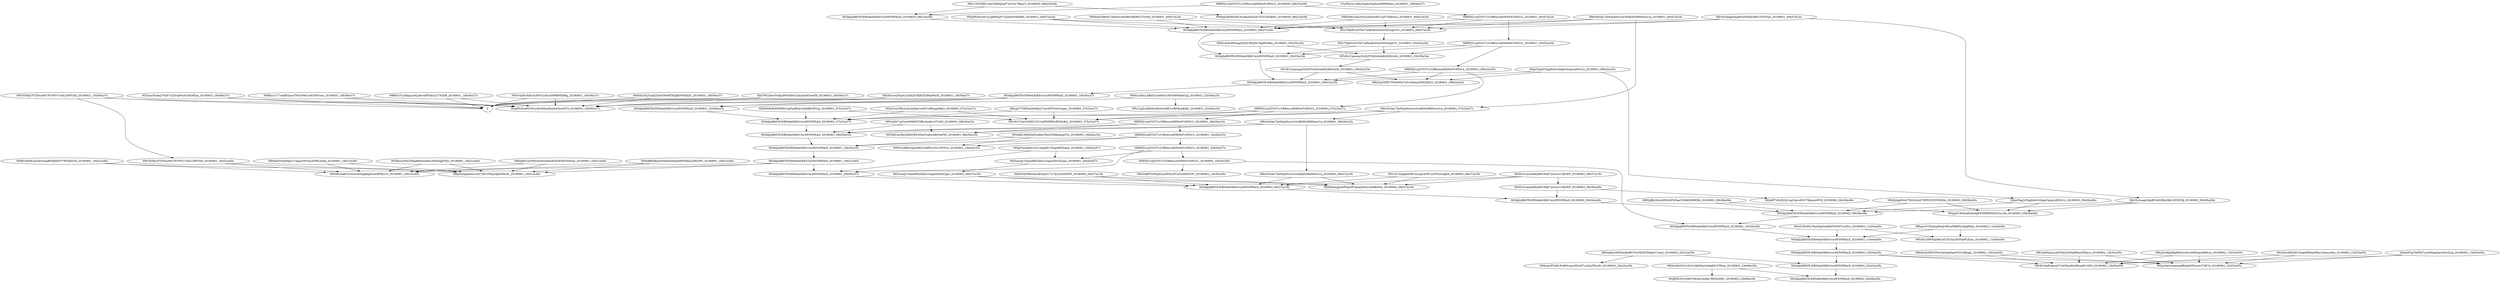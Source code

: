 digraph{rankdir=TB;MVhvQnf5v8iEoTyR5VxLNsyGt99RWEkRqj_20180831_18h56m37s -> 3F2yfPavcy1nHsGniphs2tpXswbR8Wb6ye_20180831_18h56m37s;
MGbkJuJ9fdTXvEBNek4SK8rCwydW5NPKmX_20180902_11h04m00s -> MGbkJuJ9fdTXvEBNek4SK8rCwydW5NPKmX_20180902_15h55m05s;
MMfn4G599ow7adXGnvAPzRNu8K9K1GTyMd_20180831_00h47m24s -> MGbkJuJ9fdTXvEBNek4SK8rCwydW5NPKmX_20180831_00h47m24s;
MGbkJuJ9fdTXvEBNek4SK8rCwydW5NPKmX_20180902_20h22m39s -> MGbkJuJ9fdTXvEBNek4SK8rCwydW5NPKmX_20180902_23h08m28s;
MREPJ21ejZVS57LvCB8wyuADXMwFvDFhUL_20180831_00h47m24s -> MSx7MpWLtbTDd73xRaAEx4TawtDGwgdsVC_20180831_00h47m24s;
MKFbMvcZnLYSm2c8aDuRcCcrj57DdFaicu_20180831_00h47m24s -> MSx7MpWLtbTDd73xRaAEx4TawtDGwgdsVC_20180831_00h47m24s;
MK2xQdV5GvG3wG16Jx9haz2a9qK915T8nm_20180902_23h08m28s -> MGJJfNLYZvMADV383mrQoAbi7fHt5oSXfV_20180902_23h08m28s;
MBopwQ782dmp9SaJvHPyaN9kFb2sKgf9Am_20180902_11h04m00s -> MFckG1iHPNAp9bUdC3Ta3yLHvPddPL82sn_20180902_11h04m00s;
MGbkJuJ9fdTXvEBNek4SK8rCwydW5NPKmX_20180831_22h56m25s -> MGbkJuJ9fdTXvEBNek4SK8rCwydW5NPKmX_20180901_07h22m37s;
MAjnYbgrJvPggDsfw32hgbCkrgwxdFb31n_20180831_09h42m33s -> MAjnYbgrJvPggDsfw32hgbCkrgwxdFb31n_20180902_09h58m06s;
MTuEwUpaomp25s5yFYy82whih8LX8GGaVo_20180831_09h42m33s -> MRA3ayMXK7TNtAWQs7nYwi94myFdKZZKG2_20180831_09h42m33s;
MWwJjW7zeCtznN996ZFZfBn3nsRysVC24H_20180901_08h30m32s -> MNTbJUnyHhGH6SGEPnNAiTwqwyhBrNeP9S_20180901_08h30m32s;
MNBvYehMLtmxXGtmgR628JMZG7WX4JX5vX_20180901_16h51m40s -> MDt8SZnk8TzoSxsGmH2gkkg4LtdZ9PRyUw_20180901_16h51m40s;
MGkWeRzRdWH9XrCspPm8FdyG4kHBbYKVzg_20180901_07h22m37s -> MEu9vU2cb3NZKSU2CUpfWHfHXyR5VjLBcL_20180901_07h22m37s;
MGQQsQDE4DUr6ApRXPkqNKkc1Qzesox6ia_20180902_15h55m05s -> MQynSkytrniaecaqfBnkdaTFowrx374E7p_20180902_15h55m05s;
MREPJ21ejZVS57LvCB8wyuADXMwFvDFhUL_20180901_16h45m33s -> MGbkJuJ9fdTXvEBNek4SK8rCwydW5NPKmX_20180901_16h45m33s;
MH4Xn25yJ3cqX2SkrhT8wBTHcJBDV6XQQU_20180831_18h56m37s -> MLgfNz4zo95C9Un4DsRZgyKjQduFdwoDT3_20180831_18h56m37s;
MQYmmJy7bneaHR2DaELCtagstQ5iToCppr_20180902_06h37m19s -> MEEk6axqJnhbF6qsXFVghqZDibL5mRBeWm_20180902_06h37m19s;
MEdJsApdHA1f7KGtrLnQ7Wf5YiXVNVMGHe_20180902_09h58m06s -> MGbkJuJ9fdTXvEBNek4SK8rCwydW5NPKmX_20180902_09h58m06s;
M8wNsQaL7kr63pANsrwwYmBQNx8HHweoUq_20180901_07h22m37s -> M8wNsQaL7kr63pANsrwwYmBQNx8HHweoUq_20180901_08h30m32s;
MGkWeRzRdWH9XrCspPm8FdyG4kHBbYKVzg_20180901_07h22m37s -> MGbkJuJ9fdTXvEBNek4SK8rCwydW5NPKmX_20180901_07h22m37s;
MGbkJuJ9fdTXvEBNek4SK8rCwydW5NPKmX_20180901_16h51m40s -> MGbkJuJ9fdTXvEBNek4SK8rCwydW5NPKmX_20180901_20h45m57s;
MSx7MpWLtbTDd73xRaAEx4TawtDGwgdsVC_20180831_05h55m34s -> MTuEwUpaomp25s5yFYy82whih8LX8GGaVo_20180831_05h55m34s;
MGbkJuJ9fdTXvEBNek4SK8rCwydW5NPKmX_20180831_09h42m33s -> MGbkJuJ9fdTXvEBNek4SK8rCwydW5NPKmX_20180831_18h56m37s;
MREPJ21ejZVS57LvCB8wyuADXMwFvDFhUL_20180901_08h30m32s -> MGbkJuJ9fdTXvEBNek4SK8rCwydW5NPKmX_20180901_08h30m32s;
MGbkJuJ9fdTXvEBNek4SK8rCwydW5NPKmX_20180902_06h37m19s -> MGbkJuJ9fdTXvEBNek4SK8rCwydW5NPKmX_20180902_06h56m49s;
MVhvQnf5v8iEoTyR5VxLNsyGt99RWEkRqj_20180831_18h56m37s -> MLgfNz4zo95C9Un4DsRZgyKjQduFdwoDT3_20180831_18h56m37s;
MGbkJuJ9fdTXvEBNek4SK8rCwydW5NPKmX_20180901_20h45m57s -> MGbkJuJ9fdTXvEBNek4SK8rCwydW5NPKmX_20180902_06h37m19s;
MREPJ21ejZVS57LvCB8wyuADXMwFvDFhUL_20180831_09h42m33s -> MGbkJuJ9fdTXvEBNek4SK8rCwydW5NPKmX_20180831_09h42m33s;
MEc1Tc6TXBUvAbUKK8gSgF7nA7aL7RgurT_20180830_08h23m58s -> MWbpe3NrRrQbCPcokmASX24UV52CXmfkXG_20180830_08h23m58s;
MKcgw7Y3ENqYaFeRj227awSWVSniVuoqac_20180901_07h22m37s -> MGbkJuJ9fdTXvEBNek4SK8rCwydW5NPKmX_20180901_07h22m37s;
M8wNsQaL7kr63pANsrwwYmBQNx8HHweoUq_20180901_08h30m32s -> MGbkJuJ9fdTXvEBNek4SK8rCwydW5NPKmX_20180901_08h30m32s;
MGbkJuJ9fdTXvEBNek4SK8rCwydW5NPKmX_20180831_00h47m24s -> MGbkJuJ9fdTXvEBNek4SK8rCwydW5NPKmX_20180831_05h55m34s;
MMhi2zKmLABi92CAsbR2t19D3iMMhBaUgJ_20180831_22h56m25s -> MPz1LgZzsBHAGeHybiwHfX1wRPdLjxKdjG_20180831_22h56m25s;
MH4Xn25yJ3cqX2SkrhT8wBTHcJBDV6XQQU_20180831_18h56m37s -> 3F2yfPavcy1nHsGniphs2tpXswbR8Wb6ye_20180831_18h56m37s;
MUjG1mURCeu3iuSnEgr1eH4Y1BHsgpDkEa_20180901_07h22m37s -> MGbkJuJ9fdTXvEBNek4SK8rCwydW5NPKmX_20180901_07h22m37s;
MK2xQdV5GvG3wG16Jx9haz2a9qK915T8nm_20180902_23h08m28s -> MGbkJuJ9fdTXvEBNek4SK8rCwydW5NPKmX_20180902_23h08m28s;
MREPJ21ejZVS57LvCB8wyuADXMwFvDFhUL_20180830_08h23m58s -> MGbkJuJ9fdTXvEBNek4SK8rCwydW5NPKmX_20180830_08h23m58s;
MQYmmJy7bneaHR2DaELCtagstQ5iToCppr_20180901_20h45m57s -> MQYmmJy7bneaHR2DaELCtagstQ5iToCppr_20180902_06h37m19s;
MREPJ21ejZVS57LvCB8wyuADXMwFvDFhUL_20180901_07h22m37s -> MEu9vU2cb3NZKSU2CUpfWHfHXyR5VjLBcL_20180901_07h22m37s;
MVe4KJ196b5faHvmKkvWuGZ5R8aAnqyCYj_20180901_16h45m33s -> MGbkJuJ9fdTXvEBNek4SK8rCwydW5NPKmX_20180901_16h45m33s;
MJA7RS2dmvNcBg3PhYeFAUr2mAshDGwnFH_20180831_18h56m37s -> MLgfNz4zo95C9Un4DsRZgyKjQduFdwoDT3_20180831_18h56m37s;
MKcgw7Y3ENqYaFeRj227awSWVSniVuoqac_20180901_07h22m37s -> MEu9vU2cb3NZKSU2CUpfWHfHXyR5VjLBcL_20180901_07h22m37s;
MSx7MpWLtbTDd73xRaAEx4TawtDGwgdsVC_20180831_05h55m34s -> MGbkJuJ9fdTXvEBNek4SK8rCwydW5NPKmX_20180831_05h55m34s;
MA4iiftTgCNjFEJ7cxaMXqAyhp1HzsH1pj_20180902_15h55m05s -> MQynSkytrniaecaqfBnkdaTFowrx374E7p_20180902_15h55m05s;
MREPJ21ejZVS57LvCB8wyuADXMwFvDFhUL_20180831_09h42m33s -> MREPJ21ejZVS57LvCB8wyuADXMwFvDFhUL_20180901_07h22m37s;
MGbkJuJ9fdTXvEBNek4SK8rCwydW5NPKmX_20180901_07h22m37s -> MGbkJuJ9fdTXvEBNek4SK8rCwydW5NPKmX_20180901_08h30m32s;
MGbkJuJ9fdTXvEBNek4SK8rCwydW5NPKmX_20180831_18h56m37s -> MLgfNz4zo95C9Un4DsRZgyKjQduFdwoDT3_20180831_18h56m37s;
M8wNsQaL7kr63pANsrwwYmBQNx8HHweoUq_20180901_08h30m32s -> MNTbJUnyHhGH6SGEPnNAiTwqwyhBrNeP9S_20180901_08h30m32s;
MDqPfyHswmCJ1JgBNEpN7ZyJnH4i58z8RS_20180831_00h47m24s -> MGbkJuJ9fdTXvEBNek4SK8rCwydW5NPKmX_20180831_00h47m24s;
MMfn4G599ow7adXGnvAPzRNu8K9K1GTyMd_20180831_00h47m24s -> MSx7MpWLtbTDd73xRaAEx4TawtDGwgdsVC_20180831_00h47m24s;
MW3D5KjCFTZPmzWh7PUWYv7seX128FYiXA_20180831_18h56m37s -> MW3D5KjCFTZPmzWh7PUWYv7seX128FYiXA_20180901_16h51m40s;
MErfyLwsQSxpCy2AXyJCY8jEQTz8dqWhrE_20180831_18h56m37s -> 3F2yfPavcy1nHsGniphs2tpXswbR8Wb6ye_20180831_18h56m37s;
MW3D5KjCFTZPmzWh7PUWYv7seX128FYiXA_20180901_16h51m40s -> MDt8SZnk8TzoSxsGmH2gkkg4LtdZ9PRyUw_20180901_16h51m40s;
MREPJ21ejZVS57LvCB8wyuADXMwFvDFhUL_20180901_08h30m32s -> MNTbJUnyHhGH6SGEPnNAiTwqwyhBrNeP9S_20180901_08h30m32s;
MREPJ21ejZVS57LvCB8wyuADXMwFvDFhUL_20180831_05h55m34s -> MTuEwUpaomp25s5yFYy82whih8LX8GGaVo_20180831_05h55m34s;
MSWzZ1iazdeKKyBHCBaE7jsSisrrUiB2WP_20180902_06h56m49s -> MQo9P7dGzPjQy1nqUqwu9NU76ijenzxW5X_20180902_06h56m49s;
MJcVto3aageVppBVw92KKyrBbCo5YSfTjb_20180902_09h58m06s -> MGbkJuJ9fdTXvEBNek4SK8rCwydW5NPKmX_20180902_09h58m06s;
MAjnYbgrJvPggDsfw32hgbCkrgwxdFb31n_20180902_09h58m06s -> MGbkJuJ9fdTXvEBNek4SK8rCwydW5NPKmX_20180902_09h58m06s;
MHdfcZxZEPUPEe3AsXAaEpwfVGCSjftqqL_20180902_15h55m05s -> MTcKsVgdFqhynD7v4GEgcKbARhzgtPv3DN_20180902_15h55m05s;
M8wNsQaL7kr63pANsrwwYmBQNx8HHweoUq_20180831_00h47m24s -> MGbkJuJ9fdTXvEBNek4SK8rCwydW5NPKmX_20180831_00h47m24s;
MA4iiftTgCNjFEJ7cxaMXqAyhp1HzsH1pj_20180902_15h55m05s -> MTcKsVgdFqhynD7v4GEgcKbARhzgtPv3DN_20180902_15h55m05s;
MSWzZ1iazdeKKyBHCBaE7jsSisrrUiB2WP_20180902_06h37m19s -> MSWzZ1iazdeKKyBHCBaE7jsSisrrUiB2WP_20180902_06h56m49s;
ME6knPrfshKHgcvU4gxpYMTmyoF88LxhXp_20180901_16h51m40s -> MDt8SZnk8TzoSxsGmH2gkkg4LtdZ9PRyUw_20180901_16h51m40s;
MAbtYQ5NRsdxaQKQ2y617L74jUjVA2DtW5_20180902_06h37m19s -> MEEk6axqJnhbF6qsXFVghqZDibL5mRBeWm_20180902_06h37m19s;
MGbkJuJ9fdTXvEBNek4SK8rCwydW5NPKmX_20180901_16h45m33s -> MGbkJuJ9fdTXvEBNek4SK8rCwydW5NPKmX_20180901_16h51m40s;
MGbkJuJ9fdTXvEBNek4SK8rCwydW5NPKmX_20180902_10h35m36s -> MGbkJuJ9fdTXvEBNek4SK8rCwydW5NPKmX_20180902_11h04m00s;
MREPJ21ejZVS57LvCB8wyuADXMwFvDFhUL_20180831_09h42m33s -> MRA3ayMXK7TNtAWQs7nYwi94myFdKZZKG2_20180831_09h42m33s;
MREPJ21ejZVS57LvCB8wyuADXMwFvDFhUL_20180901_08h30m32s -> MREPJ21ejZVS57LvCB8wyuADXMwFvDFhUL_20180901_16h45m33s;
MW3D5KjCFTZPmzWh7PUWYv7seX128FYiXA_20180831_18h56m37s -> 3F2yfPavcy1nHsGniphs2tpXswbR8Wb6ye_20180831_18h56m37s;
MREPJ21ejZVS57LvCB8wyuADXMwFvDFhUL_20180830_08h23m58s -> MREPJ21ejZVS57LvCB8wyuADXMwFvDFhUL_20180831_00h47m24s;
MREPJ21ejZVS57LvCB8wyuADXMwFvDFhUL_20180831_00h47m24s -> MGbkJuJ9fdTXvEBNek4SK8rCwydW5NPKmX_20180831_00h47m24s;
MAbtYQ5NRsdxaQKQ2y617L74jUjVA2DtW5_20180902_06h37m19s -> MGbkJuJ9fdTXvEBNek4SK8rCwydW5NPKmX_20180902_06h37m19s;
MAjnYbgrJvPggDsfw32hgbCkrgwxdFb31n_20180831_09h42m33s -> MRA3ayMXK7TNtAWQs7nYwi94myFdKZZKG2_20180831_09h42m33s;
MVJKemwPxjTjDhgBNdxiaWm3ND4egJZNjV_20180901_16h51m40s -> MDt8SZnk8TzoSxsGmH2gkkg4LtdZ9PRyUw_20180901_16h51m40s;
MTyixzrNydaq7NsE7sZLYvpPhnFcHxMPpa_20180831_18h56m37s -> 3F2yfPavcy1nHsGniphs2tpXswbR8Wb6ye_20180831_18h56m37s;
MREPJ21ejZVS57LvCB8wyuADXMwFvDFhUL_20180902_10h35m36s -> MX2Za8FTxFHcJd2mXfVdLtPCzGuA8SFG97_20180902_10h35m36s;
MMKm1C17oQdRTymrTNtuY94Cru6UH5vnen_20180831_18h56m37s -> MLgfNz4zo95C9Un4DsRZgyKjQduFdwoDT3_20180831_18h56m37s;
MRoq9D1xxF6JVmxHcoX4wdGDxWXWsM4xqc_20180901_16h51m40s -> MDt8SZnk8TzoSxsGmH2gkkg4LtdZ9PRyUw_20180901_16h51m40s;
MREPJ21ejZVS57LvCB8wyuADXMwFvDFhUL_20180830_08h23m58s -> MWbpe3NrRrQbCPcokmASX24UV52CXmfkXG_20180830_08h23m58s;
MGsG3Zc95j79nA5iJa5mHbDY5Nf37LsQVn_20180902_11h04m00s -> MGbkJuJ9fdTXvEBNek4SK8rCwydW5NPKmX_20180902_11h04m00s;
MTuEwUpaomp25s5yFYy82whih8LX8GGaVo_20180831_09h42m33s -> MGbkJuJ9fdTXvEBNek4SK8rCwydW5NPKmX_20180831_09h42m33s;
MVe4KJ196b5faHvmKkvWuGZ5R8aAnqyCYj_20180901_16h45m33s -> MNDv4oRHUxJxjn6EtrytHfFevoTz1WVYGv_20180901_16h45m33s;
MGsG3Zc95j79nA5iJa5mHbDY5Nf37LsQVn_20180902_11h04m00s -> MFckG1iHPNAp9bUdC3Ta3yLHvPddPL82sn_20180902_11h04m00s;
MKFbMvcZnLYSm2c8aDuRcCcrj57DdFaicu_20180831_00h47m24s -> MGbkJuJ9fdTXvEBNek4SK8rCwydW5NPKmX_20180831_00h47m24s;
MR1qHNjcincu46TQSZZeFejR84inTKXese_20180902_15h55m05s -> MQynSkytrniaecaqfBnkdaTFowrx374E7p_20180902_15h55m05s;
MHwpKp5iMN5mKhRFCNuFDsEYD6gXzU3oq2_20180902_20h22m39s -> MGbkJuJ9fdTXvEBNek4SK8rCwydW5NPKmX_20180902_20h22m39s;
MJcVto3aageVppBVw92KKyrBbCo5YSfTjb_20180831_00h47m24s -> MSx7MpWLtbTDd73xRaAEx4TawtDGwgdsVC_20180831_00h47m24s;
M8RhtUUyhRpgsuNLj8xvn6PGkncLU763D8_20180831_18h56m37s -> 3F2yfPavcy1nHsGniphs2tpXswbR8Wb6ye_20180831_18h56m37s;
MRoq9D1xxF6JVmxHcoX4wdGDxWXWsM4xqc_20180901_16h51m40s -> MKpYnQpqxDocLFe27j8UV8Yp24jHsfNe3E_20180901_16h51m40s;
MSgFGybQ4if1xyvUxqbqFz7bzqo8X5DAjm_20180901_20h45m57s -> MGbkJuJ9fdTXvEBNek4SK8rCwydW5NPKmX_20180901_20h45m57s;
MBFpJBhQGxsKf29uSPzfSaeU93k826BWHk_20180902_09h58m06s -> MGppSUEddokfQAydpP45MXfFMeiYLGu19n_20180902_09h58m06s;
MTuEwUpaomp25s5yFYy82whih8LX8GGaVo_20180831_05h55m34s -> MTuEwUpaomp25s5yFYy82whih8LX8GGaVo_20180831_09h42m33s;
MREPJ21ejZVS57LvCB8wyuADXMwFvDFhUL_20180901_20h45m57s -> MQYmmJy7bneaHR2DaELCtagstQ5iToCppr_20180901_20h45m57s;
MW3D5KjCFTZPmzWh7PUWYv7seX128FYiXA_20180831_18h56m37s -> MLgfNz4zo95C9Un4DsRZgyKjQduFdwoDT3_20180831_18h56m37s;
MGbkJuJ9fdTXvEBNek4SK8rCwydW5NPKmX_20180901_16h51m40s -> MDt8SZnk8TzoSxsGmH2gkkg4LtdZ9PRyUw_20180901_16h51m40s;
M8wNsQaL7kr63pANsrwwYmBQNx8HHweoUq_20180831_00h47m24s -> MSx7MpWLtbTDd73xRaAEx4TawtDGwgdsVC_20180831_00h47m24s;
MVi1xC3QqdpHZBUmLq2ykYWv2zCFGm4gKR_20180902_06h37m19s -> MEEk6axqJnhbF6qsXFVghqZDibL5mRBeWm_20180902_06h37m19s;
MMhi2zKmLABi92CAsbR2t19D3iMMhBaUgJ_20180831_22h56m25s -> MGbkJuJ9fdTXvEBNek4SK8rCwydW5NPKmX_20180831_22h56m25s;
MREPJ21ejZVS57LvCB8wyuADXMwFvDFhUL_20180831_00h47m24s -> MREPJ21ejZVS57LvCB8wyuADXMwFvDFhUL_20180831_05h55m34s;
MBLgYwBJgMkjRDZaw8wzN982pjrxf69cxy_20180902_15h55m05s -> MQynSkytrniaecaqfBnkdaTFowrx374E7p_20180902_15h55m05s;
MJcVto3aageVppBVw92KKyrBbCo5YSfTjb_20180831_00h47m24s -> MGbkJuJ9fdTXvEBNek4SK8rCwydW5NPKmX_20180831_00h47m24s;
MW3D5KjCFTZPmzWh7PUWYv7seX128FYiXA_20180901_16h51m40s -> MKpYnQpqxDocLFe27j8UV8Yp24jHsfNe3E_20180901_16h51m40s;
MQYmmJy7bneaHR2DaELCtagstQ5iToCppr_20180902_06h37m19s -> MGbkJuJ9fdTXvEBNek4SK8rCwydW5NPKmX_20180902_06h37m19s;
MREPJ21ejZVS57LvCB8wyuADXMwFvDFhUL_20180902_10h35m36s -> MGbkJuJ9fdTXvEBNek4SK8rCwydW5NPKmX_20180902_10h35m36s;
MGbkJuJ9fdTXvEBNek4SK8rCwydW5NPKmX_20180902_15h55m05s -> MQynSkytrniaecaqfBnkdaTFowrx374E7p_20180902_15h55m05s;
MREPJ21ejZVS57LvCB8wyuADXMwFvDFhUL_20180901_07h22m37s -> MGbkJuJ9fdTXvEBNek4SK8rCwydW5NPKmX_20180901_07h22m37s;
MREPJ21ejZVS57LvCB8wyuADXMwFvDFhUL_20180901_07h22m37s -> MREPJ21ejZVS57LvCB8wyuADXMwFvDFhUL_20180901_08h30m32s;
MGbkJuJ9fdTXvEBNek4SK8rCwydW5NPKmX_20180831_18h56m37s -> 3F2yfPavcy1nHsGniphs2tpXswbR8Wb6ye_20180831_18h56m37s;
MNBvYehMLtmxXGtmgR628JMZG7WX4JX5vX_20180901_16h51m40s -> MKpYnQpqxDocLFe27j8UV8Yp24jHsfNe3E_20180901_16h51m40s;
MGbkJuJ9fdTXvEBNek4SK8rCwydW5NPKmX_20180831_18h56m37s -> MGbkJuJ9fdTXvEBNek4SK8rCwydW5NPKmX_20180831_22h56m25s;
MGQQsQDE4DUr6ApRXPkqNKkc1Qzesox6ia_20180902_15h55m05s -> MTcKsVgdFqhynD7v4GEgcKbARhzgtPv3DN_20180902_15h55m05s;
MXDvAy8sHKtxgpDZrJU9FjX5CVap8Ve9ku_20180831_05h55m34s -> MGbkJuJ9fdTXvEBNek4SK8rCwydW5NPKmX_20180831_05h55m34s;
MWwJjW7zeCtznN996ZFZfBn3nsRysVC24H_20180901_08h30m32s -> MGbkJuJ9fdTXvEBNek4SK8rCwydW5NPKmX_20180901_08h30m32s;
MSgFGybQ4if1xyvUxqbqFz7bzqo8X5DAjm_20180901_20h45m57s -> MQYmmJy7bneaHR2DaELCtagstQ5iToCppr_20180901_20h45m57s;
MJcVto3aageVppBVw92KKyrBbCo5YSfTjb_20180902_09h58m06s -> MGppSUEddokfQAydpP45MXfFMeiYLGu19n_20180902_09h58m06s;
MBopwQ782dmp9SaJvHPyaN9kFb2sKgf9Am_20180902_11h04m00s -> MGbkJuJ9fdTXvEBNek4SK8rCwydW5NPKmX_20180902_11h04m00s;
MGbkJuJ9fdTXvEBNek4SK8rCwydW5NPKmX_20180901_16h51m40s -> MKpYnQpqxDocLFe27j8UV8Yp24jHsfNe3E_20180901_16h51m40s;
MPeqBKHfpmhM4emEK6Jm8MSMhaCJsRxYBV_20180901_16h51m40s -> MDt8SZnk8TzoSxsGmH2gkkg4LtdZ9PRyUw_20180901_16h51m40s;
MREPJ21ejZVS57LvCB8wyuADXMwFvDFhUL_20180901_20h45m57s -> MREPJ21ejZVS57LvCB8wyuADXMwFvDFhUL_20180902_10h35m36s;
MSWzZ1iazdeKKyBHCBaE7jsSisrrUiB2WP_20180902_06h56m49s -> MGbkJuJ9fdTXvEBNek4SK8rCwydW5NPKmX_20180902_06h56m49s;
MSWzZ1iazdeKKyBHCBaE7jsSisrrUiB2WP_20180902_06h37m19s -> MEEk6axqJnhbF6qsXFVghqZDibL5mRBeWm_20180902_06h37m19s;
M8RhtUUyhRpgsuNLj8xvn6PGkncLU763D8_20180831_18h56m37s -> MLgfNz4zo95C9Un4DsRZgyKjQduFdwoDT3_20180831_18h56m37s;
MMKm1C17oQdRTymrTNtuY94Cru6UH5vnen_20180831_18h56m37s -> 3F2yfPavcy1nHsGniphs2tpXswbR8Wb6ye_20180831_18h56m37s;
MJcVto3aageVppBVw92KKyrBbCo5YSfTjb_20180831_00h47m24s -> MJcVto3aageVppBVw92KKyrBbCo5YSfTjb_20180902_09h58m06s;
ME6knPrfshKHgcvU4gxpYMTmyoF88LxhXp_20180901_16h51m40s -> MKpYnQpqxDocLFe27j8UV8Yp24jHsfNe3E_20180901_16h51m40s;
MEc1Tc6TXBUvAbUKK8gSgF7nA7aL7RgurT_20180830_08h23m58s -> MGbkJuJ9fdTXvEBNek4SK8rCwydW5NPKmX_20180830_08h23m58s;
MREPJ21ejZVS57LvCB8wyuADXMwFvDFhUL_20180901_16h45m33s -> MNDv4oRHUxJxjn6EtrytHfFevoTz1WVYGv_20180901_16h45m33s;
MGbkJuJ9fdTXvEBNek4SK8rCwydW5NPKmX_20180902_09h58m06s -> MGbkJuJ9fdTXvEBNek4SK8rCwydW5NPKmX_20180902_10h35m36s;
MGbkJuJ9fdTXvEBNek4SK8rCwydW5NPKmX_20180830_08h23m58s -> MGbkJuJ9fdTXvEBNek4SK8rCwydW5NPKmX_20180831_00h47m24s;
MREPJ21ejZVS57LvCB8wyuADXMwFvDFhUL_20180901_20h45m57s -> MGbkJuJ9fdTXvEBNek4SK8rCwydW5NPKmX_20180901_20h45m57s;
MGbkJuJ9fdTXvEBNek4SK8rCwydW5NPKmX_20180902_15h55m05s -> MTcKsVgdFqhynD7v4GEgcKbARhzgtPv3DN_20180902_15h55m05s;
MHwpKp5iMN5mKhRFCNuFDsEYD6gXzU3oq2_20180902_20h22m39s -> MMymbWYAELFoiBNcme1RSnH7cnZmZWxc9c_20180902_20h22m39s;
MXDvAy8sHKtxgpDZrJU9FjX5CVap8Ve9ku_20180831_05h55m34s -> MTuEwUpaomp25s5yFYy82whih8LX8GGaVo_20180831_05h55m34s;
M8wNsQaL7kr63pANsrwwYmBQNx8HHweoUq_20180902_06h37m19s -> MEEk6axqJnhbF6qsXFVghqZDibL5mRBeWm_20180902_06h37m19s;
MR1qHNjcincu46TQSZZeFejR84inTKXese_20180902_15h55m05s -> MTcKsVgdFqhynD7v4GEgcKbARhzgtPv3DN_20180902_15h55m05s;
MAjnYbgrJvPggDsfw32hgbCkrgwxdFb31n_20180902_09h58m06s -> MGppSUEddokfQAydpP45MXfFMeiYLGu19n_20180902_09h58m06s;
MGbkJuJ9fdTXvEBNek4SK8rCwydW5NPKmX_20180902_15h55m05s -> MGbkJuJ9fdTXvEBNek4SK8rCwydW5NPKmX_20180902_20h22m39s;
MUjG1mURCeu3iuSnEgr1eH4Y1BHsgpDkEa_20180901_07h22m37s -> MEu9vU2cb3NZKSU2CUpfWHfHXyR5VjLBcL_20180901_07h22m37s;
M8wNsQaL7kr63pANsrwwYmBQNx8HHweoUq_20180901_07h22m37s -> MGbkJuJ9fdTXvEBNek4SK8rCwydW5NPKmX_20180901_07h22m37s;
MREPJ21ejZVS57LvCB8wyuADXMwFvDFhUL_20180901_16h45m33s -> MREPJ21ejZVS57LvCB8wyuADXMwFvDFhUL_20180901_20h45m57s;
MVi1xC3QqdpHZBUmLq2ykYWv2zCFGm4gKR_20180902_06h37m19s -> MGbkJuJ9fdTXvEBNek4SK8rCwydW5NPKmX_20180902_06h37m19s;
MSWzZ1iazdeKKyBHCBaE7jsSisrrUiB2WP_20180902_06h37m19s -> MGbkJuJ9fdTXvEBNek4SK8rCwydW5NPKmX_20180902_06h37m19s;
MErfyLwsQSxpCy2AXyJCY8jEQTz8dqWhrE_20180831_18h56m37s -> MLgfNz4zo95C9Un4DsRZgyKjQduFdwoDT3_20180831_18h56m37s;
MSx7MpWLtbTDd73xRaAEx4TawtDGwgdsVC_20180831_00h47m24s -> MSx7MpWLtbTDd73xRaAEx4TawtDGwgdsVC_20180831_05h55m34s;
MREPJ21ejZVS57LvCB8wyuADXMwFvDFhUL_20180831_05h55m34s -> MGbkJuJ9fdTXvEBNek4SK8rCwydW5NPKmX_20180831_05h55m34s;
MPeqBKHfpmhM4emEK6Jm8MSMhaCJsRxYBV_20180901_16h51m40s -> MKpYnQpqxDocLFe27j8UV8Yp24jHsfNe3E_20180901_16h51m40s;
MTyixzrNydaq7NsE7sZLYvpPhnFcHxMPpa_20180831_18h56m37s -> MLgfNz4zo95C9Un4DsRZgyKjQduFdwoDT3_20180831_18h56m37s;
MREPJ21ejZVS57LvCB8wyuADXMwFvDFhUL_20180831_05h55m34s -> MREPJ21ejZVS57LvCB8wyuADXMwFvDFhUL_20180831_09h42m33s;
MGbkJuJ9fdTXvEBNek4SK8rCwydW5NPKmX_20180831_05h55m34s -> MGbkJuJ9fdTXvEBNek4SK8rCwydW5NPKmX_20180831_09h42m33s;
MGbkJuJ9fdTXvEBNek4SK8rCwydW5NPKmX_20180901_08h30m32s -> MGbkJuJ9fdTXvEBNek4SK8rCwydW5NPKmX_20180901_16h45m33s;
MAjnYbgrJvPggDsfw32hgbCkrgwxdFb31n_20180831_09h42m33s -> MGbkJuJ9fdTXvEBNek4SK8rCwydW5NPKmX_20180831_09h42m33s;
MEdJsApdHA1f7KGtrLnQ7Wf5YiXVNVMGHe_20180902_09h58m06s -> MGppSUEddokfQAydpP45MXfFMeiYLGu19n_20180902_09h58m06s;
MDqPfyHswmCJ1JgBNEpN7ZyJnH4i58z8RS_20180831_00h47m24s -> MSx7MpWLtbTDd73xRaAEx4TawtDGwgdsVC_20180831_00h47m24s;
MGbkJuJ9fdTXvEBNek4SK8rCwydW5NPKmX_20180902_06h56m49s -> MGbkJuJ9fdTXvEBNek4SK8rCwydW5NPKmX_20180902_09h58m06s;
MBLgYwBJgMkjRDZaw8wzN982pjrxf69cxy_20180902_15h55m05s -> MTcKsVgdFqhynD7v4GEgcKbARhzgtPv3DN_20180902_15h55m05s;
M8wNsQaL7kr63pANsrwwYmBQNx8HHweoUq_20180901_07h22m37s -> MEu9vU2cb3NZKSU2CUpfWHfHXyR5VjLBcL_20180901_07h22m37s;
M8wNsQaL7kr63pANsrwwYmBQNx8HHweoUq_20180901_08h30m32s -> M8wNsQaL7kr63pANsrwwYmBQNx8HHweoUq_20180902_06h37m19s;
MVJKemwPxjTjDhgBNdxiaWm3ND4egJZNjV_20180901_16h51m40s -> MKpYnQpqxDocLFe27j8UV8Yp24jHsfNe3E_20180901_16h51m40s;
M8wNsQaL7kr63pANsrwwYmBQNx8HHweoUq_20180902_06h37m19s -> MGbkJuJ9fdTXvEBNek4SK8rCwydW5NPKmX_20180902_06h37m19s;
M8wNsQaL7kr63pANsrwwYmBQNx8HHweoUq_20180831_00h47m24s -> M8wNsQaL7kr63pANsrwwYmBQNx8HHweoUq_20180901_07h22m37s;
MBFpJBhQGxsKf29uSPzfSaeU93k826BWHk_20180902_09h58m06s -> MGbkJuJ9fdTXvEBNek4SK8rCwydW5NPKmX_20180902_09h58m06s;
MJA7RS2dmvNcBg3PhYeFAUr2mAshDGwnFH_20180831_18h56m37s -> 3F2yfPavcy1nHsGniphs2tpXswbR8Wb6ye_20180831_18h56m37s;
MHdfcZxZEPUPEe3AsXAaEpwfVGCSjftqqL_20180902_15h55m05s -> MQynSkytrniaecaqfBnkdaTFowrx374E7p_20180902_15h55m05s;
}